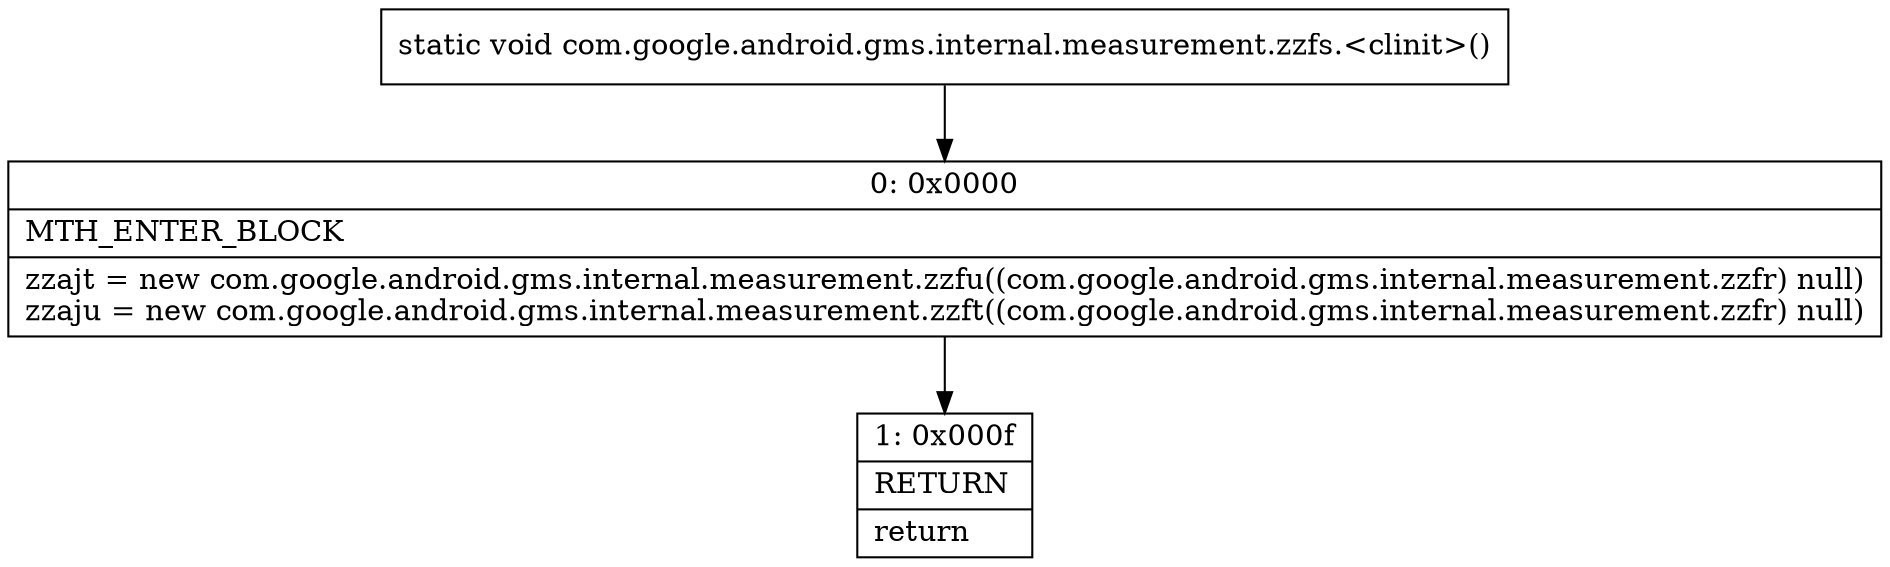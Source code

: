 digraph "CFG forcom.google.android.gms.internal.measurement.zzfs.\<clinit\>()V" {
Node_0 [shape=record,label="{0\:\ 0x0000|MTH_ENTER_BLOCK\l|zzajt = new com.google.android.gms.internal.measurement.zzfu((com.google.android.gms.internal.measurement.zzfr) null)\lzzaju = new com.google.android.gms.internal.measurement.zzft((com.google.android.gms.internal.measurement.zzfr) null)\l}"];
Node_1 [shape=record,label="{1\:\ 0x000f|RETURN\l|return\l}"];
MethodNode[shape=record,label="{static void com.google.android.gms.internal.measurement.zzfs.\<clinit\>() }"];
MethodNode -> Node_0;
Node_0 -> Node_1;
}

